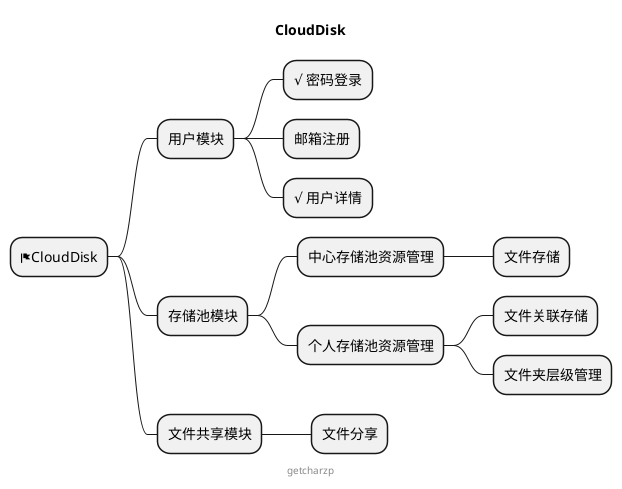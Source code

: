 @startmindmap

title CloudDisk

* <&flag>CloudDisk
** 用户模块
*** √ 密码登录
*** 邮箱注册
*** √ 用户详情
** 存储池模块
*** 中心存储池资源管理
**** 文件存储
*** 个人存储池资源管理
**** 文件关联存储
**** 文件夹层级管理
** 文件共享模块
*** 文件分享

center footer getcharzp

@endmindmap
